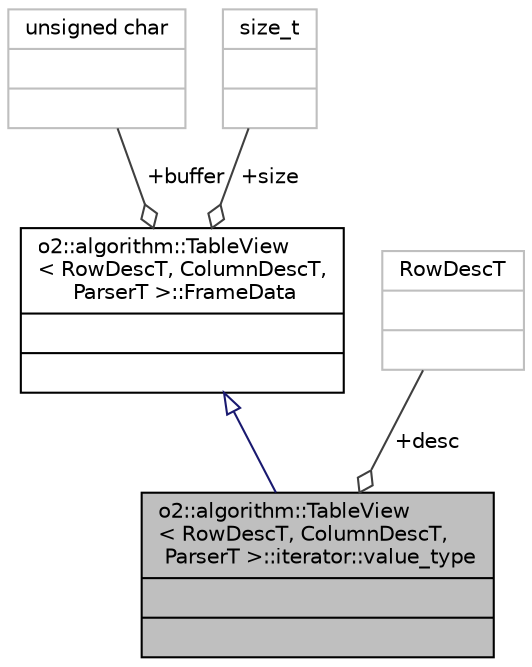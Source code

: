 digraph "o2::algorithm::TableView&lt; RowDescT, ColumnDescT, ParserT &gt;::iterator::value_type"
{
 // INTERACTIVE_SVG=YES
  bgcolor="transparent";
  edge [fontname="Helvetica",fontsize="10",labelfontname="Helvetica",labelfontsize="10"];
  node [fontname="Helvetica",fontsize="10",shape=record];
  Node2 [label="{o2::algorithm::TableView\l\< RowDescT, ColumnDescT,\l ParserT \>::iterator::value_type\n||}",height=0.2,width=0.4,color="black", fillcolor="grey75", style="filled", fontcolor="black"];
  Node3 -> Node2 [dir="back",color="midnightblue",fontsize="10",style="solid",arrowtail="onormal",fontname="Helvetica"];
  Node3 [label="{o2::algorithm::TableView\l\< RowDescT, ColumnDescT,\l ParserT \>::FrameData\n||}",height=0.2,width=0.4,color="black",URL="$d9/d66/structo2_1_1algorithm_1_1TableView_1_1FrameData.html",tooltip="descriptor pointing to payload of one frame "];
  Node4 -> Node3 [color="grey25",fontsize="10",style="solid",label=" +buffer" ,arrowhead="odiamond",fontname="Helvetica"];
  Node4 [label="{unsigned char\n||}",height=0.2,width=0.4,color="grey75"];
  Node5 -> Node3 [color="grey25",fontsize="10",style="solid",label=" +size" ,arrowhead="odiamond",fontname="Helvetica"];
  Node5 [label="{size_t\n||}",height=0.2,width=0.4,color="grey75"];
  Node6 -> Node2 [color="grey25",fontsize="10",style="solid",label=" +desc" ,arrowhead="odiamond",fontname="Helvetica"];
  Node6 [label="{RowDescT\n||}",height=0.2,width=0.4,color="grey75"];
}

